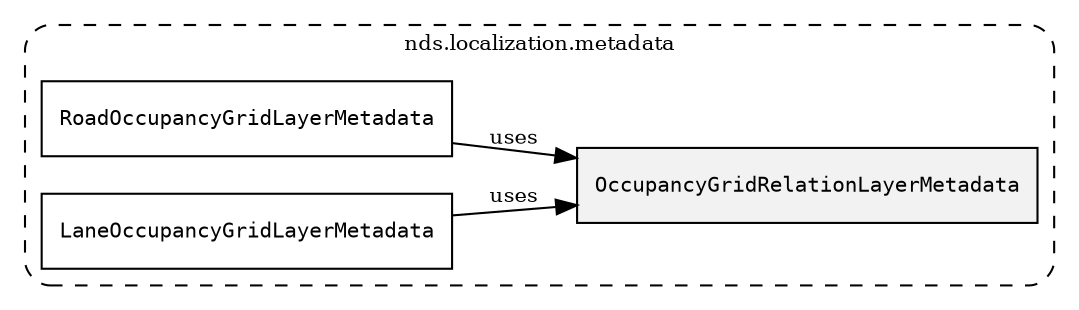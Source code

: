/**
 * This dot file creates symbol collaboration diagram for OccupancyGridRelationLayerMetadata.
 */
digraph ZSERIO
{
    node [shape=box, fontsize=10];
    rankdir="LR";
    fontsize=10;
    tooltip="OccupancyGridRelationLayerMetadata collaboration diagram";

    subgraph "cluster_nds.localization.metadata"
    {
        style="dashed, rounded";
        label="nds.localization.metadata";
        tooltip="Package nds.localization.metadata";
        href="../../../content/packages/nds.localization.metadata.html#Package-nds-localization-metadata";
        target="_parent";

        "OccupancyGridRelationLayerMetadata" [style="filled", fillcolor="#0000000D", target="_parent", label=<<font face="monospace"><table align="center" border="0" cellspacing="0" cellpadding="0"><tr><td href="../../../content/packages/nds.localization.metadata.html#Structure-OccupancyGridRelationLayerMetadata" title="Structure defined in nds.localization.metadata">OccupancyGridRelationLayerMetadata</td></tr></table></font>>];
        "RoadOccupancyGridLayerMetadata" [target="_parent", label=<<font face="monospace"><table align="center" border="0" cellspacing="0" cellpadding="0"><tr><td href="../../../content/packages/nds.localization.metadata.html#Subtype-RoadOccupancyGridLayerMetadata" title="Subtype defined in nds.localization.metadata">RoadOccupancyGridLayerMetadata</td></tr></table></font>>];
        "LaneOccupancyGridLayerMetadata" [target="_parent", label=<<font face="monospace"><table align="center" border="0" cellspacing="0" cellpadding="0"><tr><td href="../../../content/packages/nds.localization.metadata.html#Subtype-LaneOccupancyGridLayerMetadata" title="Subtype defined in nds.localization.metadata">LaneOccupancyGridLayerMetadata</td></tr></table></font>>];
    }

    "RoadOccupancyGridLayerMetadata" -> "OccupancyGridRelationLayerMetadata" [label="uses", fontsize=10];
    "LaneOccupancyGridLayerMetadata" -> "OccupancyGridRelationLayerMetadata" [label="uses", fontsize=10];
}
